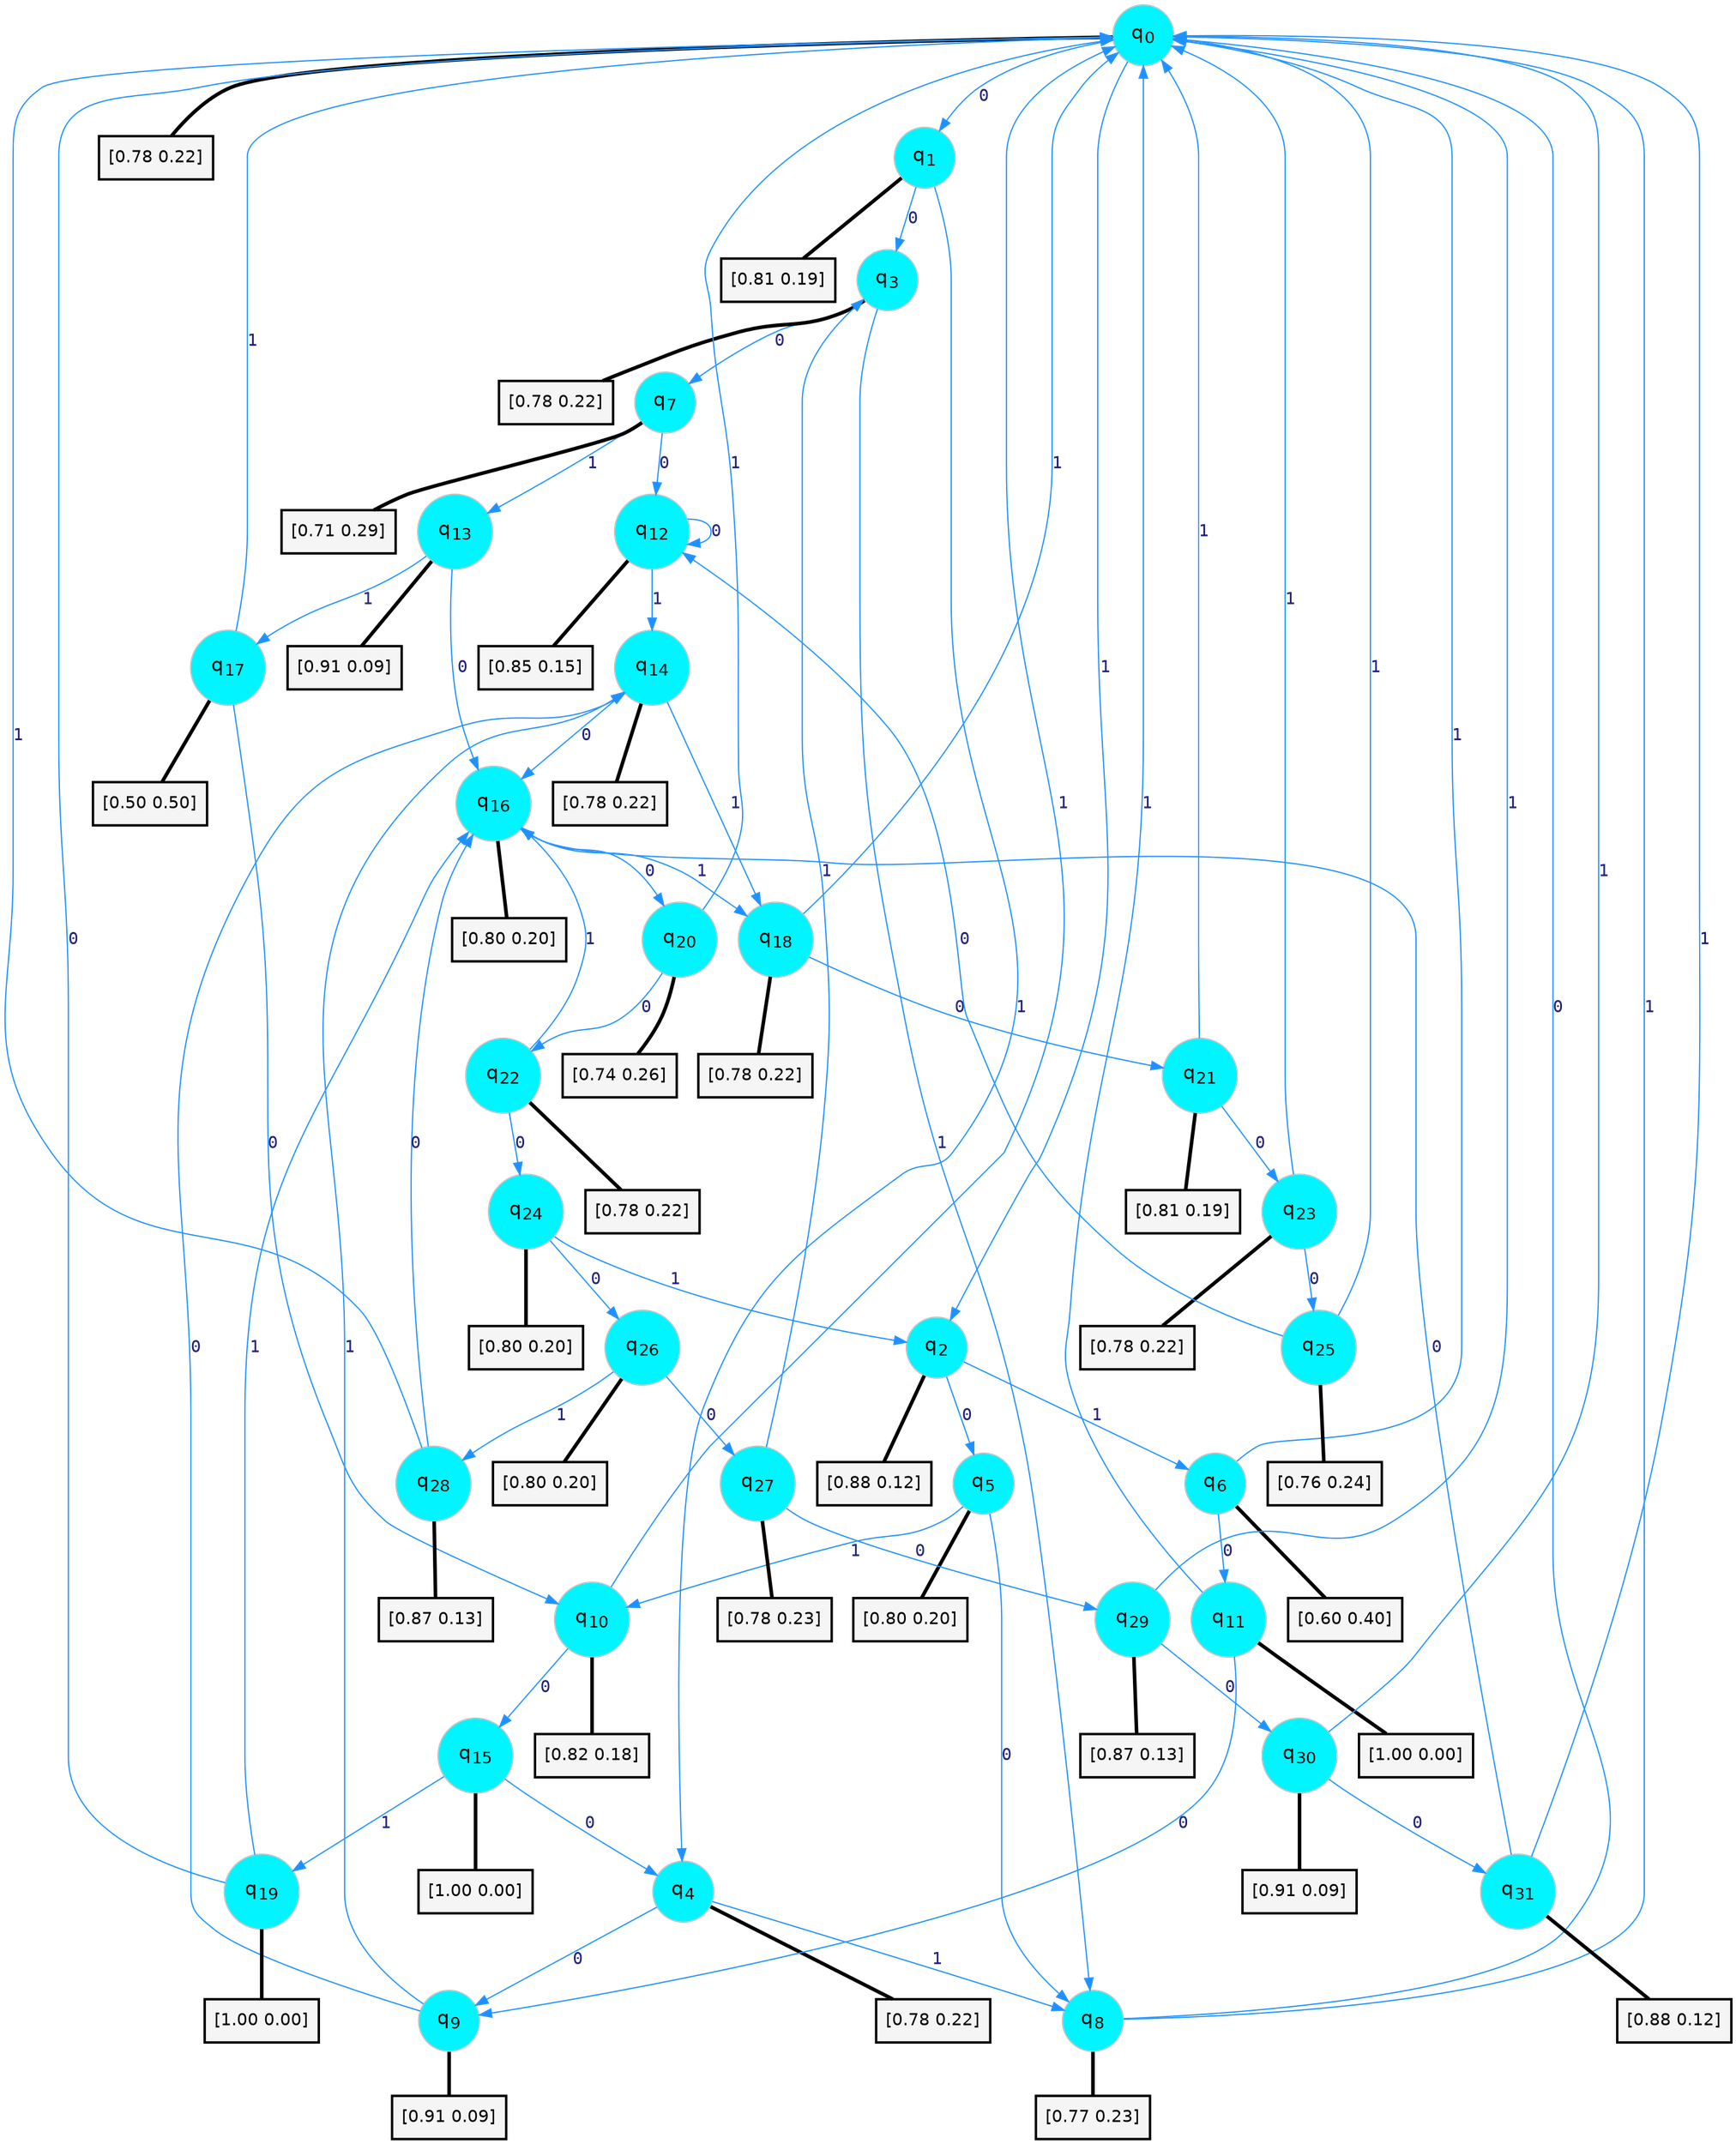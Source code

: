 digraph G {
graph [
bgcolor=transparent, dpi=300, rankdir=TD, size="40,25"];
node [
color=gray, fillcolor=turquoise1, fontcolor=black, fontname=Helvetica, fontsize=16, fontweight=bold, shape=circle, style=filled];
edge [
arrowsize=1, color=dodgerblue1, fontcolor=midnightblue, fontname=courier, fontweight=bold, penwidth=1, style=solid, weight=20];
0[label=<q<SUB>0</SUB>>];
1[label=<q<SUB>1</SUB>>];
2[label=<q<SUB>2</SUB>>];
3[label=<q<SUB>3</SUB>>];
4[label=<q<SUB>4</SUB>>];
5[label=<q<SUB>5</SUB>>];
6[label=<q<SUB>6</SUB>>];
7[label=<q<SUB>7</SUB>>];
8[label=<q<SUB>8</SUB>>];
9[label=<q<SUB>9</SUB>>];
10[label=<q<SUB>10</SUB>>];
11[label=<q<SUB>11</SUB>>];
12[label=<q<SUB>12</SUB>>];
13[label=<q<SUB>13</SUB>>];
14[label=<q<SUB>14</SUB>>];
15[label=<q<SUB>15</SUB>>];
16[label=<q<SUB>16</SUB>>];
17[label=<q<SUB>17</SUB>>];
18[label=<q<SUB>18</SUB>>];
19[label=<q<SUB>19</SUB>>];
20[label=<q<SUB>20</SUB>>];
21[label=<q<SUB>21</SUB>>];
22[label=<q<SUB>22</SUB>>];
23[label=<q<SUB>23</SUB>>];
24[label=<q<SUB>24</SUB>>];
25[label=<q<SUB>25</SUB>>];
26[label=<q<SUB>26</SUB>>];
27[label=<q<SUB>27</SUB>>];
28[label=<q<SUB>28</SUB>>];
29[label=<q<SUB>29</SUB>>];
30[label=<q<SUB>30</SUB>>];
31[label=<q<SUB>31</SUB>>];
32[label="[0.78 0.22]", shape=box,fontcolor=black, fontname=Helvetica, fontsize=14, penwidth=2, fillcolor=whitesmoke,color=black];
33[label="[0.81 0.19]", shape=box,fontcolor=black, fontname=Helvetica, fontsize=14, penwidth=2, fillcolor=whitesmoke,color=black];
34[label="[0.88 0.12]", shape=box,fontcolor=black, fontname=Helvetica, fontsize=14, penwidth=2, fillcolor=whitesmoke,color=black];
35[label="[0.78 0.22]", shape=box,fontcolor=black, fontname=Helvetica, fontsize=14, penwidth=2, fillcolor=whitesmoke,color=black];
36[label="[0.78 0.22]", shape=box,fontcolor=black, fontname=Helvetica, fontsize=14, penwidth=2, fillcolor=whitesmoke,color=black];
37[label="[0.80 0.20]", shape=box,fontcolor=black, fontname=Helvetica, fontsize=14, penwidth=2, fillcolor=whitesmoke,color=black];
38[label="[0.60 0.40]", shape=box,fontcolor=black, fontname=Helvetica, fontsize=14, penwidth=2, fillcolor=whitesmoke,color=black];
39[label="[0.71 0.29]", shape=box,fontcolor=black, fontname=Helvetica, fontsize=14, penwidth=2, fillcolor=whitesmoke,color=black];
40[label="[0.77 0.23]", shape=box,fontcolor=black, fontname=Helvetica, fontsize=14, penwidth=2, fillcolor=whitesmoke,color=black];
41[label="[0.91 0.09]", shape=box,fontcolor=black, fontname=Helvetica, fontsize=14, penwidth=2, fillcolor=whitesmoke,color=black];
42[label="[0.82 0.18]", shape=box,fontcolor=black, fontname=Helvetica, fontsize=14, penwidth=2, fillcolor=whitesmoke,color=black];
43[label="[1.00 0.00]", shape=box,fontcolor=black, fontname=Helvetica, fontsize=14, penwidth=2, fillcolor=whitesmoke,color=black];
44[label="[0.85 0.15]", shape=box,fontcolor=black, fontname=Helvetica, fontsize=14, penwidth=2, fillcolor=whitesmoke,color=black];
45[label="[0.91 0.09]", shape=box,fontcolor=black, fontname=Helvetica, fontsize=14, penwidth=2, fillcolor=whitesmoke,color=black];
46[label="[0.78 0.22]", shape=box,fontcolor=black, fontname=Helvetica, fontsize=14, penwidth=2, fillcolor=whitesmoke,color=black];
47[label="[1.00 0.00]", shape=box,fontcolor=black, fontname=Helvetica, fontsize=14, penwidth=2, fillcolor=whitesmoke,color=black];
48[label="[0.80 0.20]", shape=box,fontcolor=black, fontname=Helvetica, fontsize=14, penwidth=2, fillcolor=whitesmoke,color=black];
49[label="[0.50 0.50]", shape=box,fontcolor=black, fontname=Helvetica, fontsize=14, penwidth=2, fillcolor=whitesmoke,color=black];
50[label="[0.78 0.22]", shape=box,fontcolor=black, fontname=Helvetica, fontsize=14, penwidth=2, fillcolor=whitesmoke,color=black];
51[label="[1.00 0.00]", shape=box,fontcolor=black, fontname=Helvetica, fontsize=14, penwidth=2, fillcolor=whitesmoke,color=black];
52[label="[0.74 0.26]", shape=box,fontcolor=black, fontname=Helvetica, fontsize=14, penwidth=2, fillcolor=whitesmoke,color=black];
53[label="[0.81 0.19]", shape=box,fontcolor=black, fontname=Helvetica, fontsize=14, penwidth=2, fillcolor=whitesmoke,color=black];
54[label="[0.78 0.22]", shape=box,fontcolor=black, fontname=Helvetica, fontsize=14, penwidth=2, fillcolor=whitesmoke,color=black];
55[label="[0.78 0.22]", shape=box,fontcolor=black, fontname=Helvetica, fontsize=14, penwidth=2, fillcolor=whitesmoke,color=black];
56[label="[0.80 0.20]", shape=box,fontcolor=black, fontname=Helvetica, fontsize=14, penwidth=2, fillcolor=whitesmoke,color=black];
57[label="[0.76 0.24]", shape=box,fontcolor=black, fontname=Helvetica, fontsize=14, penwidth=2, fillcolor=whitesmoke,color=black];
58[label="[0.80 0.20]", shape=box,fontcolor=black, fontname=Helvetica, fontsize=14, penwidth=2, fillcolor=whitesmoke,color=black];
59[label="[0.78 0.23]", shape=box,fontcolor=black, fontname=Helvetica, fontsize=14, penwidth=2, fillcolor=whitesmoke,color=black];
60[label="[0.87 0.13]", shape=box,fontcolor=black, fontname=Helvetica, fontsize=14, penwidth=2, fillcolor=whitesmoke,color=black];
61[label="[0.87 0.13]", shape=box,fontcolor=black, fontname=Helvetica, fontsize=14, penwidth=2, fillcolor=whitesmoke,color=black];
62[label="[0.91 0.09]", shape=box,fontcolor=black, fontname=Helvetica, fontsize=14, penwidth=2, fillcolor=whitesmoke,color=black];
63[label="[0.88 0.12]", shape=box,fontcolor=black, fontname=Helvetica, fontsize=14, penwidth=2, fillcolor=whitesmoke,color=black];
0->1 [label=0];
0->2 [label=1];
0->32 [arrowhead=none, penwidth=3,color=black];
1->3 [label=0];
1->4 [label=1];
1->33 [arrowhead=none, penwidth=3,color=black];
2->5 [label=0];
2->6 [label=1];
2->34 [arrowhead=none, penwidth=3,color=black];
3->7 [label=0];
3->8 [label=1];
3->35 [arrowhead=none, penwidth=3,color=black];
4->9 [label=0];
4->8 [label=1];
4->36 [arrowhead=none, penwidth=3,color=black];
5->8 [label=0];
5->10 [label=1];
5->37 [arrowhead=none, penwidth=3,color=black];
6->11 [label=0];
6->0 [label=1];
6->38 [arrowhead=none, penwidth=3,color=black];
7->12 [label=0];
7->13 [label=1];
7->39 [arrowhead=none, penwidth=3,color=black];
8->0 [label=0];
8->0 [label=1];
8->40 [arrowhead=none, penwidth=3,color=black];
9->14 [label=0];
9->14 [label=1];
9->41 [arrowhead=none, penwidth=3,color=black];
10->15 [label=0];
10->0 [label=1];
10->42 [arrowhead=none, penwidth=3,color=black];
11->9 [label=0];
11->0 [label=1];
11->43 [arrowhead=none, penwidth=3,color=black];
12->12 [label=0];
12->14 [label=1];
12->44 [arrowhead=none, penwidth=3,color=black];
13->16 [label=0];
13->17 [label=1];
13->45 [arrowhead=none, penwidth=3,color=black];
14->16 [label=0];
14->18 [label=1];
14->46 [arrowhead=none, penwidth=3,color=black];
15->4 [label=0];
15->19 [label=1];
15->47 [arrowhead=none, penwidth=3,color=black];
16->20 [label=0];
16->18 [label=1];
16->48 [arrowhead=none, penwidth=3,color=black];
17->10 [label=0];
17->0 [label=1];
17->49 [arrowhead=none, penwidth=3,color=black];
18->21 [label=0];
18->0 [label=1];
18->50 [arrowhead=none, penwidth=3,color=black];
19->0 [label=0];
19->16 [label=1];
19->51 [arrowhead=none, penwidth=3,color=black];
20->22 [label=0];
20->0 [label=1];
20->52 [arrowhead=none, penwidth=3,color=black];
21->23 [label=0];
21->0 [label=1];
21->53 [arrowhead=none, penwidth=3,color=black];
22->24 [label=0];
22->16 [label=1];
22->54 [arrowhead=none, penwidth=3,color=black];
23->25 [label=0];
23->0 [label=1];
23->55 [arrowhead=none, penwidth=3,color=black];
24->26 [label=0];
24->2 [label=1];
24->56 [arrowhead=none, penwidth=3,color=black];
25->12 [label=0];
25->0 [label=1];
25->57 [arrowhead=none, penwidth=3,color=black];
26->27 [label=0];
26->28 [label=1];
26->58 [arrowhead=none, penwidth=3,color=black];
27->29 [label=0];
27->3 [label=1];
27->59 [arrowhead=none, penwidth=3,color=black];
28->16 [label=0];
28->0 [label=1];
28->60 [arrowhead=none, penwidth=3,color=black];
29->30 [label=0];
29->0 [label=1];
29->61 [arrowhead=none, penwidth=3,color=black];
30->31 [label=0];
30->0 [label=1];
30->62 [arrowhead=none, penwidth=3,color=black];
31->16 [label=0];
31->0 [label=1];
31->63 [arrowhead=none, penwidth=3,color=black];
}
